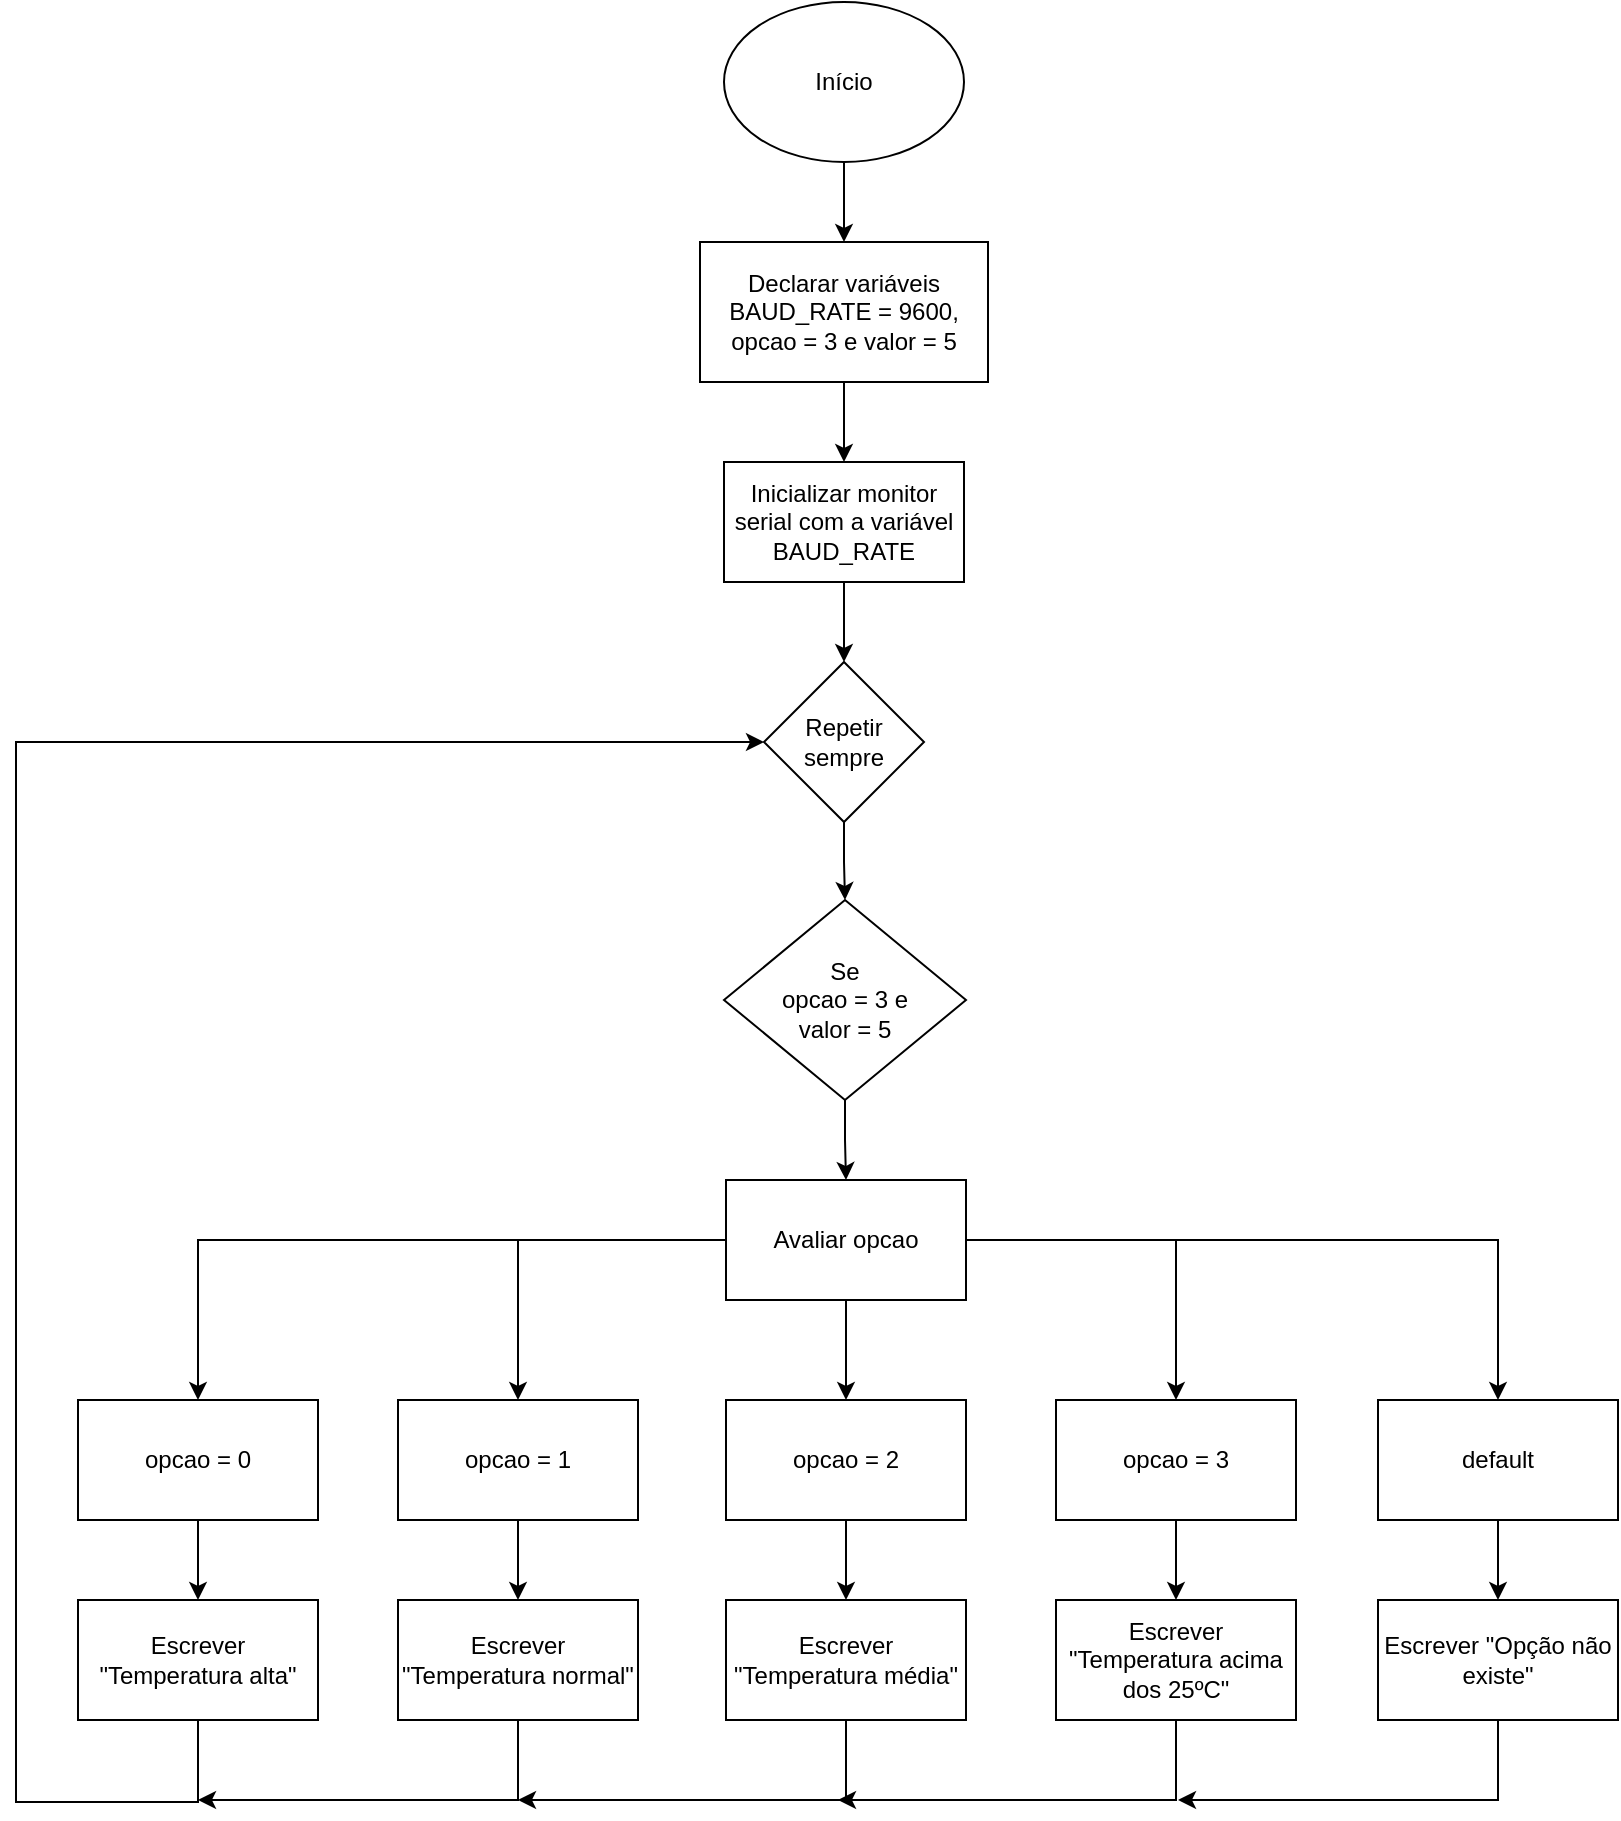 <mxfile version="28.2.5">
  <diagram name="Página-1" id="gy2yo7RkpKanjK4BpiVM">
    <mxGraphModel dx="1255" dy="1314" grid="1" gridSize="10" guides="1" tooltips="1" connect="1" arrows="1" fold="1" page="1" pageScale="1" pageWidth="827" pageHeight="1169" math="0" shadow="0">
      <root>
        <mxCell id="0" />
        <mxCell id="1" parent="0" />
        <mxCell id="s2uIdZ-xBV_o9WMeRKXz-3" style="edgeStyle=orthogonalEdgeStyle;rounded=0;orthogonalLoop=1;jettySize=auto;html=1;entryX=0.5;entryY=0;entryDx=0;entryDy=0;" parent="1" source="s2uIdZ-xBV_o9WMeRKXz-1" target="s2uIdZ-xBV_o9WMeRKXz-2" edge="1">
          <mxGeometry relative="1" as="geometry" />
        </mxCell>
        <mxCell id="s2uIdZ-xBV_o9WMeRKXz-1" value="Início" style="ellipse;whiteSpace=wrap;html=1;" parent="1" vertex="1">
          <mxGeometry x="367" y="40" width="120" height="80" as="geometry" />
        </mxCell>
        <mxCell id="s2uIdZ-xBV_o9WMeRKXz-5" style="edgeStyle=orthogonalEdgeStyle;rounded=0;orthogonalLoop=1;jettySize=auto;html=1;entryX=0.5;entryY=0;entryDx=0;entryDy=0;" parent="1" source="s2uIdZ-xBV_o9WMeRKXz-2" target="s2uIdZ-xBV_o9WMeRKXz-4" edge="1">
          <mxGeometry relative="1" as="geometry" />
        </mxCell>
        <mxCell id="s2uIdZ-xBV_o9WMeRKXz-2" value="Declarar variáveis BAUD_RATE = 9600, opcao = 3 e valor = 5" style="rounded=0;whiteSpace=wrap;html=1;" parent="1" vertex="1">
          <mxGeometry x="355" y="160" width="144" height="70" as="geometry" />
        </mxCell>
        <mxCell id="s2uIdZ-xBV_o9WMeRKXz-7" style="edgeStyle=orthogonalEdgeStyle;rounded=0;orthogonalLoop=1;jettySize=auto;html=1;entryX=0.5;entryY=0;entryDx=0;entryDy=0;" parent="1" source="s2uIdZ-xBV_o9WMeRKXz-4" target="s2uIdZ-xBV_o9WMeRKXz-6" edge="1">
          <mxGeometry relative="1" as="geometry" />
        </mxCell>
        <mxCell id="s2uIdZ-xBV_o9WMeRKXz-4" value="Inicializar monitor serial com a variável BAUD_RATE" style="rounded=0;whiteSpace=wrap;html=1;" parent="1" vertex="1">
          <mxGeometry x="367" y="270" width="120" height="60" as="geometry" />
        </mxCell>
        <mxCell id="6A-2GlRQxB-C4SkwqadI-1" style="edgeStyle=orthogonalEdgeStyle;rounded=0;orthogonalLoop=1;jettySize=auto;html=1;entryX=0.5;entryY=0;entryDx=0;entryDy=0;" edge="1" parent="1" source="s2uIdZ-xBV_o9WMeRKXz-6" target="TqxFVQF689-p-tT-SHE2-8">
          <mxGeometry relative="1" as="geometry" />
        </mxCell>
        <mxCell id="s2uIdZ-xBV_o9WMeRKXz-6" value="Repetir sempre" style="rhombus;whiteSpace=wrap;html=1;" parent="1" vertex="1">
          <mxGeometry x="387" y="370" width="80" height="80" as="geometry" />
        </mxCell>
        <mxCell id="s2uIdZ-xBV_o9WMeRKXz-14" style="edgeStyle=orthogonalEdgeStyle;rounded=0;orthogonalLoop=1;jettySize=auto;html=1;entryX=0.5;entryY=0;entryDx=0;entryDy=0;" parent="1" source="s2uIdZ-xBV_o9WMeRKXz-8" target="s2uIdZ-xBV_o9WMeRKXz-9" edge="1">
          <mxGeometry relative="1" as="geometry" />
        </mxCell>
        <mxCell id="s2uIdZ-xBV_o9WMeRKXz-15" style="edgeStyle=orthogonalEdgeStyle;rounded=0;orthogonalLoop=1;jettySize=auto;html=1;entryX=0.5;entryY=0;entryDx=0;entryDy=0;" parent="1" source="s2uIdZ-xBV_o9WMeRKXz-8" target="s2uIdZ-xBV_o9WMeRKXz-10" edge="1">
          <mxGeometry relative="1" as="geometry" />
        </mxCell>
        <mxCell id="s2uIdZ-xBV_o9WMeRKXz-16" style="edgeStyle=orthogonalEdgeStyle;rounded=0;orthogonalLoop=1;jettySize=auto;html=1;entryX=0.5;entryY=0;entryDx=0;entryDy=0;" parent="1" source="s2uIdZ-xBV_o9WMeRKXz-8" target="s2uIdZ-xBV_o9WMeRKXz-11" edge="1">
          <mxGeometry relative="1" as="geometry" />
        </mxCell>
        <mxCell id="s2uIdZ-xBV_o9WMeRKXz-17" style="edgeStyle=orthogonalEdgeStyle;rounded=0;orthogonalLoop=1;jettySize=auto;html=1;entryX=0.5;entryY=0;entryDx=0;entryDy=0;" parent="1" source="s2uIdZ-xBV_o9WMeRKXz-8" target="s2uIdZ-xBV_o9WMeRKXz-12" edge="1">
          <mxGeometry relative="1" as="geometry" />
        </mxCell>
        <mxCell id="s2uIdZ-xBV_o9WMeRKXz-18" style="edgeStyle=orthogonalEdgeStyle;rounded=0;orthogonalLoop=1;jettySize=auto;html=1;entryX=0.5;entryY=0;entryDx=0;entryDy=0;" parent="1" source="s2uIdZ-xBV_o9WMeRKXz-8" target="s2uIdZ-xBV_o9WMeRKXz-13" edge="1">
          <mxGeometry relative="1" as="geometry" />
        </mxCell>
        <mxCell id="s2uIdZ-xBV_o9WMeRKXz-8" value="Avaliar opcao" style="rounded=0;whiteSpace=wrap;html=1;" parent="1" vertex="1">
          <mxGeometry x="368" y="629" width="120" height="60" as="geometry" />
        </mxCell>
        <mxCell id="s2uIdZ-xBV_o9WMeRKXz-29" style="edgeStyle=orthogonalEdgeStyle;rounded=0;orthogonalLoop=1;jettySize=auto;html=1;entryX=0.5;entryY=0;entryDx=0;entryDy=0;" parent="1" source="s2uIdZ-xBV_o9WMeRKXz-9" target="s2uIdZ-xBV_o9WMeRKXz-24" edge="1">
          <mxGeometry relative="1" as="geometry" />
        </mxCell>
        <mxCell id="s2uIdZ-xBV_o9WMeRKXz-9" value="opcao = 0" style="rounded=0;whiteSpace=wrap;html=1;" parent="1" vertex="1">
          <mxGeometry x="44" y="739" width="120" height="60" as="geometry" />
        </mxCell>
        <mxCell id="s2uIdZ-xBV_o9WMeRKXz-30" style="edgeStyle=orthogonalEdgeStyle;rounded=0;orthogonalLoop=1;jettySize=auto;html=1;entryX=0.5;entryY=0;entryDx=0;entryDy=0;" parent="1" source="s2uIdZ-xBV_o9WMeRKXz-10" target="s2uIdZ-xBV_o9WMeRKXz-25" edge="1">
          <mxGeometry relative="1" as="geometry" />
        </mxCell>
        <mxCell id="s2uIdZ-xBV_o9WMeRKXz-10" value="opcao = 1" style="rounded=0;whiteSpace=wrap;html=1;" parent="1" vertex="1">
          <mxGeometry x="204" y="739" width="120" height="60" as="geometry" />
        </mxCell>
        <mxCell id="s2uIdZ-xBV_o9WMeRKXz-31" style="edgeStyle=orthogonalEdgeStyle;rounded=0;orthogonalLoop=1;jettySize=auto;html=1;entryX=0.5;entryY=0;entryDx=0;entryDy=0;" parent="1" source="s2uIdZ-xBV_o9WMeRKXz-11" target="s2uIdZ-xBV_o9WMeRKXz-26" edge="1">
          <mxGeometry relative="1" as="geometry" />
        </mxCell>
        <mxCell id="s2uIdZ-xBV_o9WMeRKXz-11" value="opcao = 2" style="rounded=0;whiteSpace=wrap;html=1;" parent="1" vertex="1">
          <mxGeometry x="368" y="739" width="120" height="60" as="geometry" />
        </mxCell>
        <mxCell id="s2uIdZ-xBV_o9WMeRKXz-32" style="edgeStyle=orthogonalEdgeStyle;rounded=0;orthogonalLoop=1;jettySize=auto;html=1;entryX=0.5;entryY=0;entryDx=0;entryDy=0;" parent="1" source="s2uIdZ-xBV_o9WMeRKXz-12" target="s2uIdZ-xBV_o9WMeRKXz-27" edge="1">
          <mxGeometry relative="1" as="geometry" />
        </mxCell>
        <mxCell id="s2uIdZ-xBV_o9WMeRKXz-12" value="opcao = 3" style="rounded=0;whiteSpace=wrap;html=1;" parent="1" vertex="1">
          <mxGeometry x="533" y="739" width="120" height="60" as="geometry" />
        </mxCell>
        <mxCell id="s2uIdZ-xBV_o9WMeRKXz-33" style="edgeStyle=orthogonalEdgeStyle;rounded=0;orthogonalLoop=1;jettySize=auto;html=1;entryX=0.5;entryY=0;entryDx=0;entryDy=0;" parent="1" source="s2uIdZ-xBV_o9WMeRKXz-13" target="s2uIdZ-xBV_o9WMeRKXz-28" edge="1">
          <mxGeometry relative="1" as="geometry" />
        </mxCell>
        <mxCell id="s2uIdZ-xBV_o9WMeRKXz-13" value="default" style="rounded=0;whiteSpace=wrap;html=1;" parent="1" vertex="1">
          <mxGeometry x="694" y="739" width="120" height="60" as="geometry" />
        </mxCell>
        <mxCell id="TqxFVQF689-p-tT-SHE2-11" style="edgeStyle=orthogonalEdgeStyle;rounded=0;orthogonalLoop=1;jettySize=auto;html=1;entryX=0;entryY=0.5;entryDx=0;entryDy=0;" parent="1" source="s2uIdZ-xBV_o9WMeRKXz-24" target="s2uIdZ-xBV_o9WMeRKXz-6" edge="1">
          <mxGeometry relative="1" as="geometry">
            <Array as="points">
              <mxPoint x="104" y="940" />
              <mxPoint x="13" y="940" />
              <mxPoint x="13" y="410" />
            </Array>
          </mxGeometry>
        </mxCell>
        <mxCell id="s2uIdZ-xBV_o9WMeRKXz-24" value="Escrever &quot;Temperatura alta&quot;" style="rounded=0;whiteSpace=wrap;html=1;" parent="1" vertex="1">
          <mxGeometry x="44" y="839" width="120" height="60" as="geometry" />
        </mxCell>
        <mxCell id="s2uIdZ-xBV_o9WMeRKXz-35" style="edgeStyle=orthogonalEdgeStyle;rounded=0;orthogonalLoop=1;jettySize=auto;html=1;" parent="1" source="s2uIdZ-xBV_o9WMeRKXz-25" edge="1">
          <mxGeometry relative="1" as="geometry">
            <mxPoint x="104" y="939.0" as="targetPoint" />
            <Array as="points">
              <mxPoint x="264" y="939" />
            </Array>
          </mxGeometry>
        </mxCell>
        <mxCell id="s2uIdZ-xBV_o9WMeRKXz-25" value="Escrever &quot;Temperatura normal&quot;" style="rounded=0;whiteSpace=wrap;html=1;" parent="1" vertex="1">
          <mxGeometry x="204" y="839" width="120" height="60" as="geometry" />
        </mxCell>
        <mxCell id="s2uIdZ-xBV_o9WMeRKXz-36" style="edgeStyle=orthogonalEdgeStyle;rounded=0;orthogonalLoop=1;jettySize=auto;html=1;" parent="1" source="s2uIdZ-xBV_o9WMeRKXz-26" edge="1">
          <mxGeometry relative="1" as="geometry">
            <mxPoint x="264.0" y="939.0" as="targetPoint" />
            <Array as="points">
              <mxPoint x="428" y="939" />
            </Array>
          </mxGeometry>
        </mxCell>
        <mxCell id="s2uIdZ-xBV_o9WMeRKXz-26" value="Escrever &quot;Temperatura média&quot;" style="rounded=0;whiteSpace=wrap;html=1;" parent="1" vertex="1">
          <mxGeometry x="368" y="839" width="120" height="60" as="geometry" />
        </mxCell>
        <mxCell id="s2uIdZ-xBV_o9WMeRKXz-37" style="edgeStyle=orthogonalEdgeStyle;rounded=0;orthogonalLoop=1;jettySize=auto;html=1;" parent="1" source="s2uIdZ-xBV_o9WMeRKXz-27" edge="1">
          <mxGeometry relative="1" as="geometry">
            <mxPoint x="424" y="939.0" as="targetPoint" />
            <Array as="points">
              <mxPoint x="593" y="939" />
            </Array>
          </mxGeometry>
        </mxCell>
        <mxCell id="s2uIdZ-xBV_o9WMeRKXz-27" value="Escrever &quot;Temperatura acima dos 25ºC&quot;" style="rounded=0;whiteSpace=wrap;html=1;" parent="1" vertex="1">
          <mxGeometry x="533" y="839" width="120" height="60" as="geometry" />
        </mxCell>
        <mxCell id="s2uIdZ-xBV_o9WMeRKXz-38" style="edgeStyle=orthogonalEdgeStyle;rounded=0;orthogonalLoop=1;jettySize=auto;html=1;" parent="1" source="s2uIdZ-xBV_o9WMeRKXz-28" edge="1">
          <mxGeometry relative="1" as="geometry">
            <mxPoint x="594" y="939.0" as="targetPoint" />
            <Array as="points">
              <mxPoint x="754" y="939" />
            </Array>
          </mxGeometry>
        </mxCell>
        <mxCell id="s2uIdZ-xBV_o9WMeRKXz-28" value="Escrever &quot;Opção não existe&quot;" style="rounded=0;whiteSpace=wrap;html=1;" parent="1" vertex="1">
          <mxGeometry x="694" y="839" width="120" height="60" as="geometry" />
        </mxCell>
        <mxCell id="TqxFVQF689-p-tT-SHE2-10" style="edgeStyle=orthogonalEdgeStyle;rounded=0;orthogonalLoop=1;jettySize=auto;html=1;entryX=0.5;entryY=0;entryDx=0;entryDy=0;" parent="1" source="TqxFVQF689-p-tT-SHE2-8" target="s2uIdZ-xBV_o9WMeRKXz-8" edge="1">
          <mxGeometry relative="1" as="geometry" />
        </mxCell>
        <mxCell id="TqxFVQF689-p-tT-SHE2-8" value="Se&lt;div&gt;&lt;span style=&quot;background-color: transparent; color: light-dark(rgb(0, 0, 0), rgb(255, 255, 255));&quot;&gt;opcao = 3 e&lt;/span&gt;&lt;div&gt;valor = 5&lt;/div&gt;&lt;/div&gt;" style="rhombus;whiteSpace=wrap;html=1;" parent="1" vertex="1">
          <mxGeometry x="367" y="489" width="121" height="100" as="geometry" />
        </mxCell>
      </root>
    </mxGraphModel>
  </diagram>
</mxfile>
